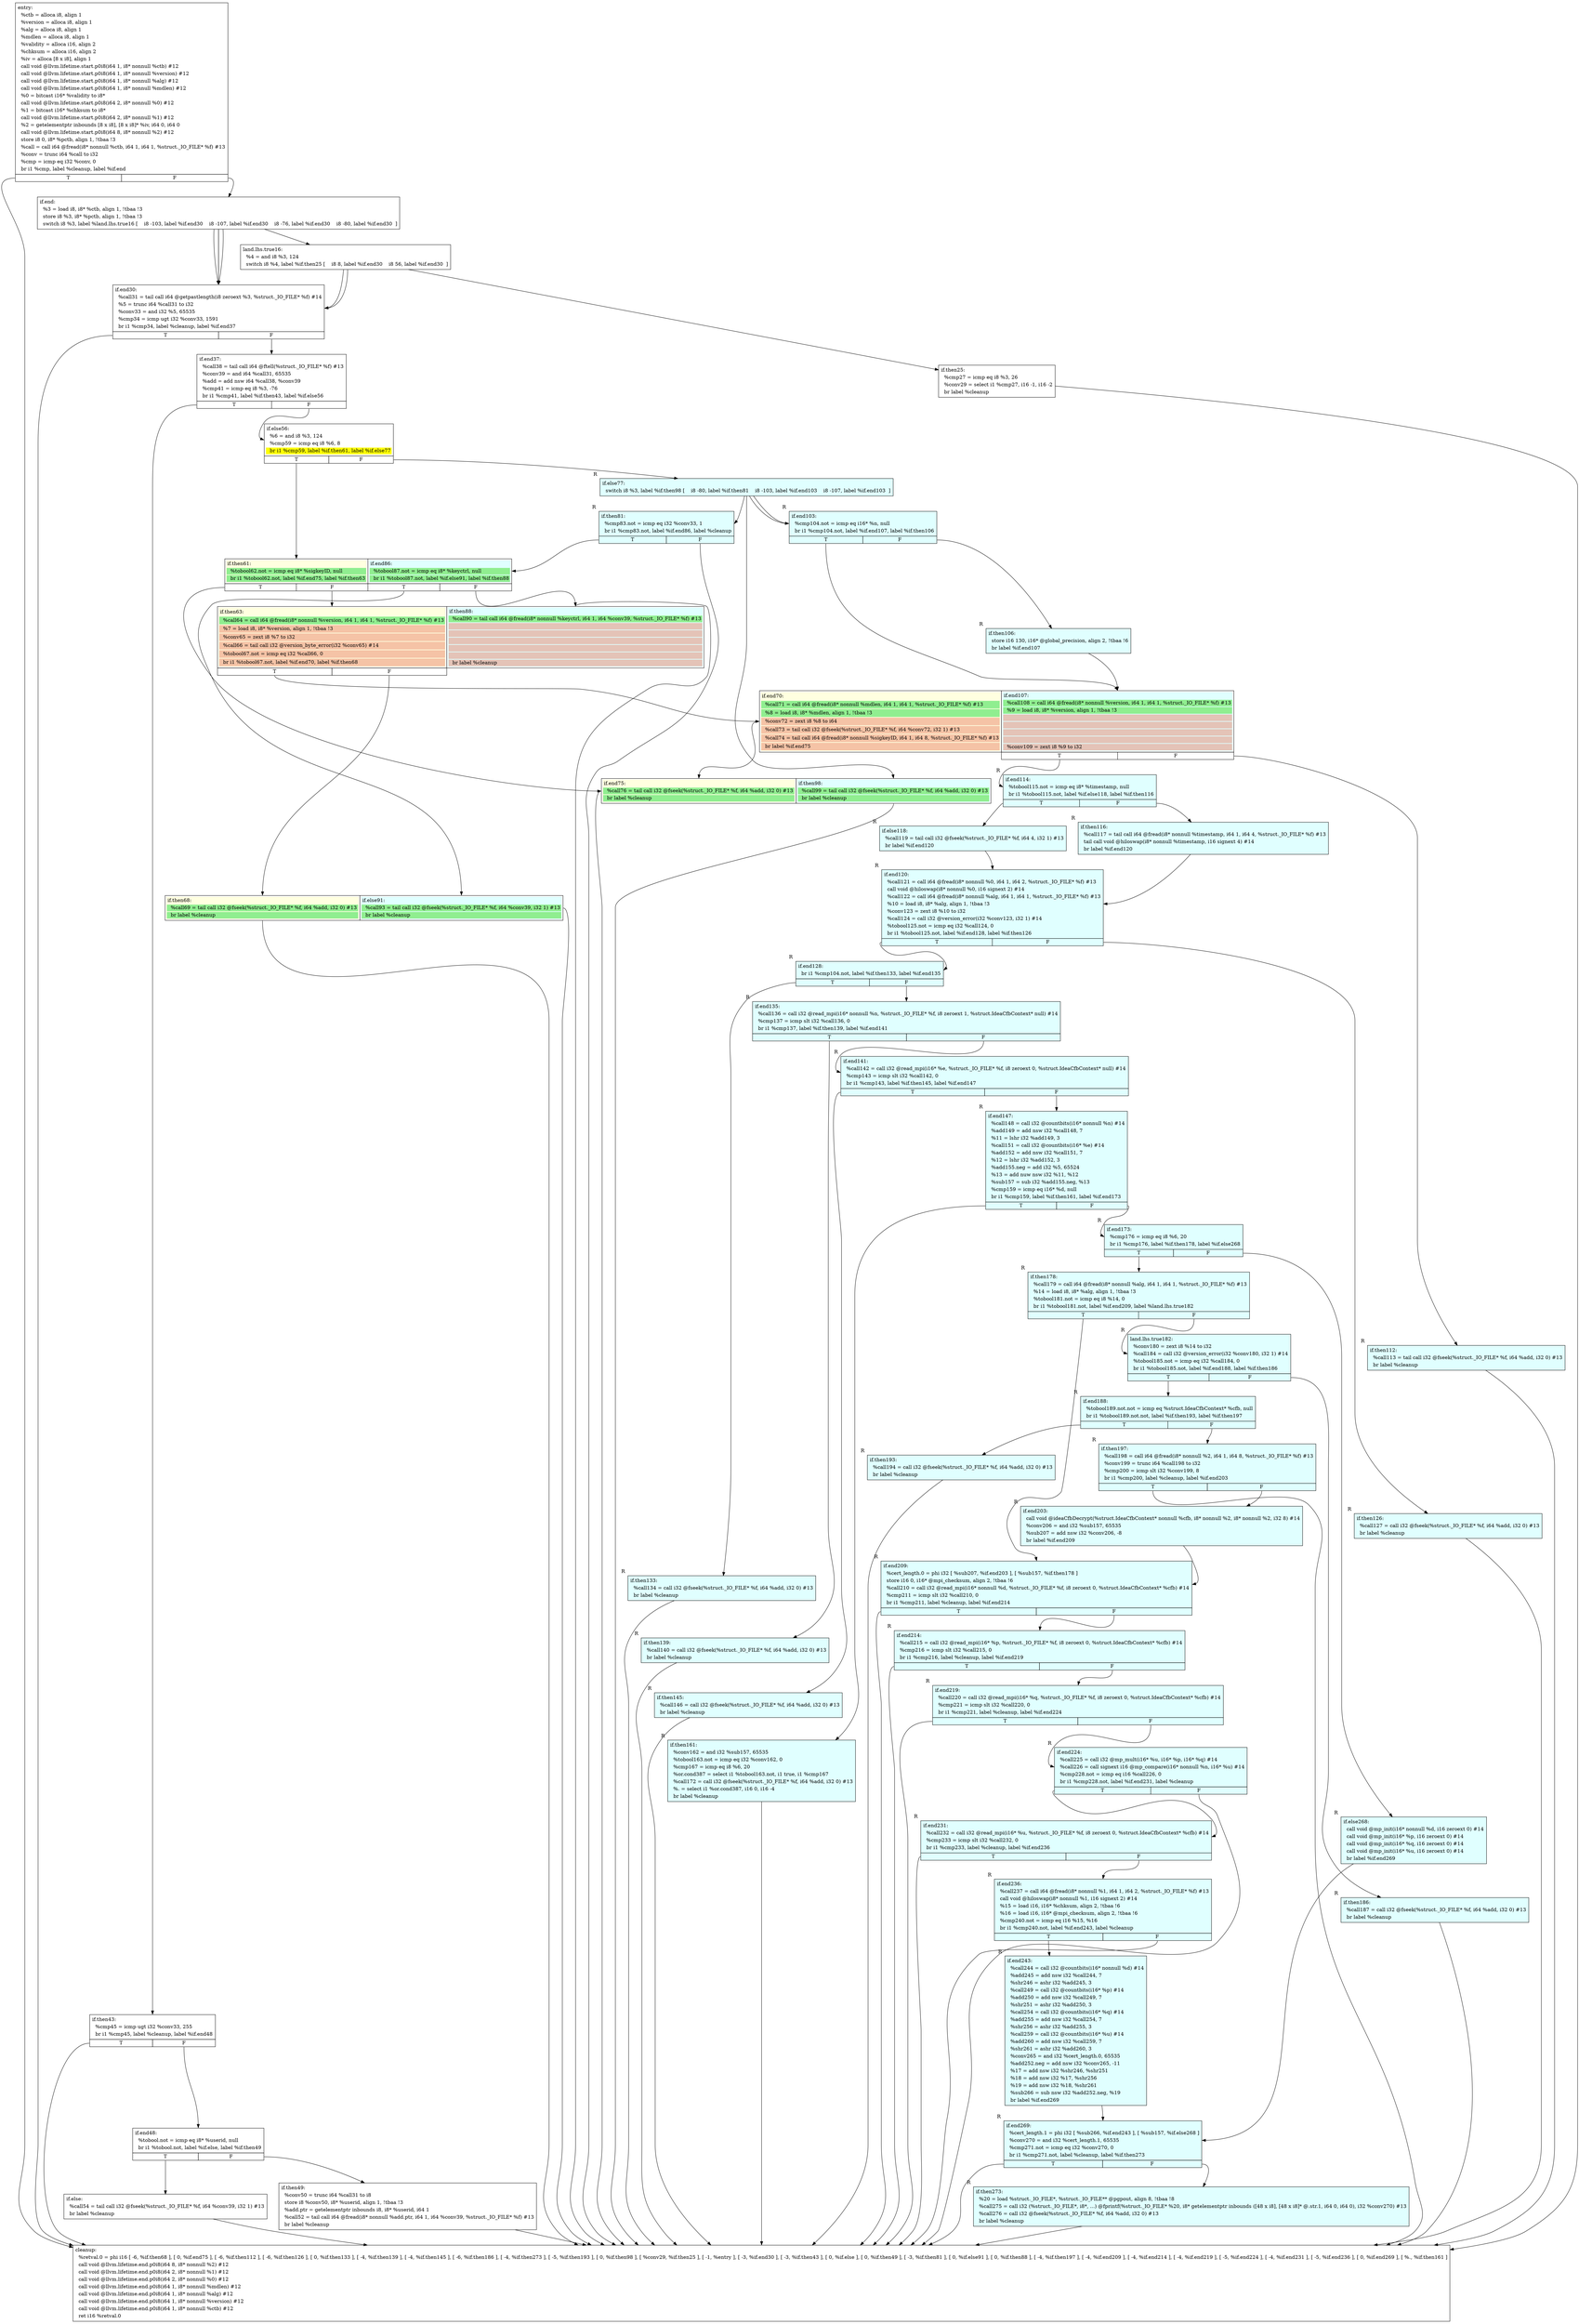 digraph {
m_bb0 [shape = none, label  = <<table border="0" cellspacing="0">
<tr><td port="f1" border="1" colspan="2"><table bgcolor="LightYellow" border="0">
<tr><td align="left">if.end75:</td></tr>
<tr><td bgcolor="lightgreen" align="left">  %call76 = tail call i32 @fseek(%struct._IO_FILE* %f, i64 %add, i32 0) #13</td></tr>
<tr><td bgcolor="lightgreen" align="left">  br label %cleanup</td></tr>
</table>
</td>
<td port="f2" border="1" colspan="2"><table bgcolor="LightCyan" border="0">
<tr><td align="left">if.then98:</td></tr>
<tr><td bgcolor="lightgreen" align="left">  %call99 = tail call i32 @fseek(%struct._IO_FILE* %f, i64 %add, i32 0) #13</td></tr>
<tr><td bgcolor="lightgreen" align="left">  br label %cleanup</td></tr>
</table>
</td></tr>
</table>> ]
m_bb1 [shape = none, label  = <<table border="0" cellspacing="0">
<tr><td port="f1" border="1" colspan="2"><table bgcolor="LightYellow" border="0">
<tr><td align="left">if.then61:</td></tr>
<tr><td bgcolor="lightgreen" align="left">  %tobool62.not = icmp eq i8* %sigkeyID, null</td></tr>
<tr><td bgcolor="lightgreen" align="left">  br i1 %tobool62.not, label %if.end75, label %if.then63</td></tr>
</table>
</td>
<td port="f2" border="1" colspan="2"><table bgcolor="LightCyan" border="0">
<tr><td align="left">if.end86:</td></tr>
<tr><td bgcolor="lightgreen" align="left">  %tobool87.not = icmp eq i8* %keyctrl, null</td></tr>
<tr><td bgcolor="lightgreen" align="left">  br i1 %tobool87.not, label %if.else91, label %if.then88</td></tr>
</table>
</td></tr>
<tr><td border="1" port="f1T">T</td><td border="1" port="f1F">F</td>
<td border="1" port="f2T">T</td><td border="1" port="f2F">F</td>
</tr>
</table>> ]
m_bb2 [shape = none, label  = <<table border="0" cellspacing="0">
<tr><td port="f1" border="1" colspan="2"><table bgcolor="LightYellow" border="0">
<tr><td align="left">if.then68:</td></tr>
<tr><td bgcolor="lightgreen" align="left">  %call69 = tail call i32 @fseek(%struct._IO_FILE* %f, i64 %add, i32 0) #13</td></tr>
<tr><td bgcolor="lightgreen" align="left">  br label %cleanup</td></tr>
</table>
</td>
<td port="f2" border="1" colspan="2"><table bgcolor="LightCyan" border="0">
<tr><td align="left">if.else91:</td></tr>
<tr><td bgcolor="lightgreen" align="left">  %call93 = tail call i32 @fseek(%struct._IO_FILE* %f, i64 %conv39, i32 1) #13</td></tr>
<tr><td bgcolor="lightgreen" align="left">  br label %cleanup</td></tr>
</table>
</td></tr>
</table>> ]
m_bb3 [shape = none, label  = <<table border="0" cellspacing="0">
<tr><td port="f1" border="1" colspan="2"><table bgcolor="LightYellow" border="0">
<tr><td align="left">if.then63:</td></tr>
<tr><td bgcolor="lightgreen" align="left">  %call64 = call i64 @fread(i8* nonnull %version, i64 1, i64 1, %struct._IO_FILE* %f) #13</td></tr>
<tr><td bgcolor="#e8765c70" align="left">  %7 = load i8, i8* %version, align 1, !tbaa !3</td></tr>
<tr><td bgcolor="#e8765c70" align="left">  %conv65 = zext i8 %7 to i32</td></tr>
<tr><td bgcolor="#e8765c70" align="left">  %call66 = tail call i32 @version_byte_error(i32 %conv65) #14</td></tr>
<tr><td bgcolor="#e8765c70" align="left">  %tobool67.not = icmp eq i32 %call66, 0</td></tr>
<tr><td bgcolor="#e8765c70" align="left">  br i1 %tobool67.not, label %if.end70, label %if.then68</td></tr>
</table>
</td>
<td port="f2" border="1" colspan="2"><table bgcolor="LightCyan" border="0">
<tr><td align="left">if.then88:</td></tr>
<tr><td bgcolor="lightgreen" align="left">  %call90 = tail call i64 @fread(i8* nonnull %keyctrl, i64 1, i64 %conv39, %struct._IO_FILE* %f) #13</td></tr>
<tr><td bgcolor="#e8765c70" align="left"> </td></tr>
<tr><td bgcolor="#e8765c70" align="left"> </td></tr>
<tr><td bgcolor="#e8765c70" align="left"> </td></tr>
<tr><td bgcolor="#e8765c70" align="left"> </td></tr>
<tr><td bgcolor="#e8765c70" align="left"> </td></tr>
<tr><td bgcolor="#e8765c70" align="left">  br label %cleanup</td></tr>
</table>
</td></tr>
<tr><td border="1" port="f1T">T</td><td border="1" port="f1F">F</td>
<td border="0" colspan="2"> </td>
</tr>
</table>> ]
m_bb4 [shape = none, label  = <<table border="0" cellspacing="0">
<tr><td port="f1" border="1" colspan="2"><table bgcolor="LightYellow" border="0">
<tr><td align="left">if.end70:</td></tr>
<tr><td bgcolor="lightgreen" align="left">  %call71 = call i64 @fread(i8* nonnull %mdlen, i64 1, i64 1, %struct._IO_FILE* %f) #13</td></tr>
<tr><td bgcolor="lightgreen" align="left">  %8 = load i8, i8* %mdlen, align 1, !tbaa !3</td></tr>
<tr><td bgcolor="#e8765c70" align="left">  %conv72 = zext i8 %8 to i64</td></tr>
<tr><td bgcolor="#e8765c70" align="left">  %call73 = tail call i32 @fseek(%struct._IO_FILE* %f, i64 %conv72, i32 1) #13</td></tr>
<tr><td bgcolor="#e8765c70" align="left">  %call74 = tail call i64 @fread(i8* nonnull %sigkeyID, i64 1, i64 8, %struct._IO_FILE* %f) #13</td></tr>
<tr><td bgcolor="#e8765c70" align="left">  br label %if.end75</td></tr>
</table>
</td>
<td port="f2" border="1" colspan="2"><table bgcolor="LightCyan" border="0">
<tr><td align="left">if.end107:</td></tr>
<tr><td bgcolor="lightgreen" align="left">  %call108 = call i64 @fread(i8* nonnull %version, i64 1, i64 1, %struct._IO_FILE* %f) #13</td></tr>
<tr><td bgcolor="lightgreen" align="left">  %9 = load i8, i8* %version, align 1, !tbaa !3</td></tr>
<tr><td bgcolor="#e8765c70" align="left"> </td></tr>
<tr><td bgcolor="#e8765c70" align="left"> </td></tr>
<tr><td bgcolor="#e8765c70" align="left"> </td></tr>
<tr><td bgcolor="#e8765c70" align="left"> </td></tr>
<tr><td bgcolor="#e8765c70" align="left">  %conv109 = zext i8 %9 to i32</td></tr>
</table>
</td></tr>
<tr><td border="0" colspan="2"> </td>
<td border="1" port="f2T">T</td><td border="1" port="f2F">F</td>
</tr>
</table>> ]
f_bb0 [shape = none, label  = <<table  border="0" cellspacing="0">
<tr><td port="f" border="1" colspan="2"><table border="0">
<tr><td align="left">entry:</td></tr>
<tr><td align="left">  %ctb = alloca i8, align 1</td></tr>
<tr><td align="left">  %version = alloca i8, align 1</td></tr>
<tr><td align="left">  %alg = alloca i8, align 1</td></tr>
<tr><td align="left">  %mdlen = alloca i8, align 1</td></tr>
<tr><td align="left">  %validity = alloca i16, align 2</td></tr>
<tr><td align="left">  %chksum = alloca i16, align 2</td></tr>
<tr><td align="left">  %iv = alloca [8 x i8], align 1</td></tr>
<tr><td align="left">  call void @llvm.lifetime.start.p0i8(i64 1, i8* nonnull %ctb) #12</td></tr>
<tr><td align="left">  call void @llvm.lifetime.start.p0i8(i64 1, i8* nonnull %version) #12</td></tr>
<tr><td align="left">  call void @llvm.lifetime.start.p0i8(i64 1, i8* nonnull %alg) #12</td></tr>
<tr><td align="left">  call void @llvm.lifetime.start.p0i8(i64 1, i8* nonnull %mdlen) #12</td></tr>
<tr><td align="left">  %0 = bitcast i16* %validity to i8*</td></tr>
<tr><td align="left">  call void @llvm.lifetime.start.p0i8(i64 2, i8* nonnull %0) #12</td></tr>
<tr><td align="left">  %1 = bitcast i16* %chksum to i8*</td></tr>
<tr><td align="left">  call void @llvm.lifetime.start.p0i8(i64 2, i8* nonnull %1) #12</td></tr>
<tr><td align="left">  %2 = getelementptr inbounds [8 x i8], [8 x i8]* %iv, i64 0, i64 0</td></tr>
<tr><td align="left">  call void @llvm.lifetime.start.p0i8(i64 8, i8* nonnull %2) #12</td></tr>
<tr><td align="left">  store i8 0, i8* %pctb, align 1, !tbaa !3</td></tr>
<tr><td align="left">  %call = call i64 @fread(i8* nonnull %ctb, i64 1, i64 1, %struct._IO_FILE* %f) #13</td></tr>
<tr><td align="left">  %conv = trunc i64 %call to i32</td></tr>
<tr><td align="left">  %cmp = icmp eq i32 %conv, 0</td></tr>
<tr><td align="left">  br i1 %cmp, label %cleanup, label %if.end</td></tr>
</table>
</td></tr>
<tr><td border="1" port="fT">T</td><td border="1" port="fF">F</td></tr>
</table>> ]
f_bb1 [shape = none, label  = <<table  border="0" cellspacing="0">
<tr><td port="f" border="1"><table border="0">
<tr><td align="left">if.end:</td></tr>
<tr><td align="left">  %3 = load i8, i8* %ctb, align 1, !tbaa !3</td></tr>
<tr><td align="left">  store i8 %3, i8* %pctb, align 1, !tbaa !3</td></tr>
<tr><td align="left">  switch i8 %3, label %land.lhs.true16 [
    i8 -103, label %if.end30
    i8 -107, label %if.end30
    i8 -76, label %if.end30
    i8 -80, label %if.end30
  ]</td></tr>
</table>
</td></tr>
</table>> ]
f_bb2 [shape = none, label  = <<table  border="0" cellspacing="0">
<tr><td port="f" border="1"><table border="0">
<tr><td align="left">land.lhs.true16:</td></tr>
<tr><td align="left">  %4 = and i8 %3, 124</td></tr>
<tr><td align="left">  switch i8 %4, label %if.then25 [
    i8 8, label %if.end30
    i8 56, label %if.end30
  ]</td></tr>
</table>
</td></tr>
</table>> ]
f_bb3 [shape = none, label  = <<table  border="0" cellspacing="0">
<tr><td port="f" border="1"><table border="0">
<tr><td align="left">if.then25:</td></tr>
<tr><td align="left">  %cmp27 = icmp eq i8 %3, 26</td></tr>
<tr><td align="left">  %conv29 = select i1 %cmp27, i16 -1, i16 -2</td></tr>
<tr><td align="left">  br label %cleanup</td></tr>
</table>
</td></tr>
</table>> ]
f_bb4 [shape = none, label  = <<table  border="0" cellspacing="0">
<tr><td port="f" border="1" colspan="2"><table border="0">
<tr><td align="left">if.end30:</td></tr>
<tr><td align="left">  %call31 = tail call i64 @getpastlength(i8 zeroext %3, %struct._IO_FILE* %f) #14</td></tr>
<tr><td align="left">  %5 = trunc i64 %call31 to i32</td></tr>
<tr><td align="left">  %conv33 = and i32 %5, 65535</td></tr>
<tr><td align="left">  %cmp34 = icmp ugt i32 %conv33, 1591</td></tr>
<tr><td align="left">  br i1 %cmp34, label %cleanup, label %if.end37</td></tr>
</table>
</td></tr>
<tr><td border="1" port="fT">T</td><td border="1" port="fF">F</td></tr>
</table>> ]
f_bb5 [shape = none, label  = <<table  border="0" cellspacing="0">
<tr><td port="f" border="1" colspan="2"><table border="0">
<tr><td align="left">if.end37:</td></tr>
<tr><td align="left">  %call38 = tail call i64 @ftell(%struct._IO_FILE* %f) #13</td></tr>
<tr><td align="left">  %conv39 = and i64 %call31, 65535</td></tr>
<tr><td align="left">  %add = add nsw i64 %call38, %conv39</td></tr>
<tr><td align="left">  %cmp41 = icmp eq i8 %3, -76</td></tr>
<tr><td align="left">  br i1 %cmp41, label %if.then43, label %if.else56</td></tr>
</table>
</td></tr>
<tr><td border="1" port="fT">T</td><td border="1" port="fF">F</td></tr>
</table>> ]
f_bb6 [shape = none, label  = <<table  border="0" cellspacing="0">
<tr><td port="f" border="1" colspan="2"><table border="0">
<tr><td align="left">if.then43:</td></tr>
<tr><td align="left">  %cmp45 = icmp ugt i32 %conv33, 255</td></tr>
<tr><td align="left">  br i1 %cmp45, label %cleanup, label %if.end48</td></tr>
</table>
</td></tr>
<tr><td border="1" port="fT">T</td><td border="1" port="fF">F</td></tr>
</table>> ]
f_bb7 [shape = none, label  = <<table  border="0" cellspacing="0">
<tr><td port="f" border="1" colspan="2"><table border="0">
<tr><td align="left">if.end48:</td></tr>
<tr><td align="left">  %tobool.not = icmp eq i8* %userid, null</td></tr>
<tr><td align="left">  br i1 %tobool.not, label %if.else, label %if.then49</td></tr>
</table>
</td></tr>
<tr><td border="1" port="fT">T</td><td border="1" port="fF">F</td></tr>
</table>> ]
f_bb8 [shape = none, label  = <<table  border="0" cellspacing="0">
<tr><td port="f" border="1"><table border="0">
<tr><td align="left">if.then49:</td></tr>
<tr><td align="left">  %conv50 = trunc i64 %call31 to i8</td></tr>
<tr><td align="left">  store i8 %conv50, i8* %userid, align 1, !tbaa !3</td></tr>
<tr><td align="left">  %add.ptr = getelementptr inbounds i8, i8* %userid, i64 1</td></tr>
<tr><td align="left">  %call52 = tail call i64 @fread(i8* nonnull %add.ptr, i64 1, i64 %conv39, %struct._IO_FILE* %f) #13</td></tr>
<tr><td align="left">  br label %cleanup</td></tr>
</table>
</td></tr>
</table>> ]
f_bb9 [shape = none, label  = <<table  border="0" cellspacing="0">
<tr><td port="f" border="1"><table border="0">
<tr><td align="left">if.else:</td></tr>
<tr><td align="left">  %call54 = tail call i32 @fseek(%struct._IO_FILE* %f, i64 %conv39, i32 1) #13</td></tr>
<tr><td align="left">  br label %cleanup</td></tr>
</table>
</td></tr>
</table>> ]
f_bb10 [shape = none, label  = <<table  border="0" cellspacing="0">
<tr><td port="f" border="1" colspan="2"><table border="0">
<tr><td align="left">if.else56:</td></tr>
<tr><td align="left">  %6 = and i8 %3, 124</td></tr>
<tr><td align="left">  %cmp59 = icmp eq i8 %6, 8</td></tr>
<tr><td bgcolor="yellow" align="left">  br i1 %cmp59, label %if.then61, label %if.else77</td></tr>
</table>
</td></tr>
<tr><td border="1" port="fT">T</td><td border="1" port="fF">F</td></tr>
</table>> ]
f_bb11 [shape = none,  xlabel="R", label  = <<table  bgcolor="LightCyan"  border="0" cellspacing="0">
<tr><td port="f" border="1"><table border="0">
<tr><td align="left">if.else77:</td></tr>
<tr><td align="left">  switch i8 %3, label %if.then98 [
    i8 -80, label %if.then81
    i8 -103, label %if.end103
    i8 -107, label %if.end103
  ]</td></tr>
</table>
</td></tr>
</table>> ]
f_bb12 [shape = none,  xlabel="R", label  = <<table  bgcolor="LightCyan"  border="0" cellspacing="0">
<tr><td port="f" border="1" colspan="2"><table border="0">
<tr><td align="left">if.then81:</td></tr>
<tr><td align="left">  %cmp83.not = icmp eq i32 %conv33, 1</td></tr>
<tr><td align="left">  br i1 %cmp83.not, label %if.end86, label %cleanup</td></tr>
</table>
</td></tr>
<tr><td border="1" port="fT">T</td><td border="1" port="fF">F</td></tr>
</table>> ]
f_bb13 [shape = none,  xlabel="R", label  = <<table  bgcolor="LightCyan"  border="0" cellspacing="0">
<tr><td port="f" border="1" colspan="2"><table border="0">
<tr><td align="left">if.end103:</td></tr>
<tr><td align="left">  %cmp104.not = icmp eq i16* %n, null</td></tr>
<tr><td align="left">  br i1 %cmp104.not, label %if.end107, label %if.then106</td></tr>
</table>
</td></tr>
<tr><td border="1" port="fT">T</td><td border="1" port="fF">F</td></tr>
</table>> ]
f_bb14 [shape = none,  xlabel="R", label  = <<table  bgcolor="LightCyan"  border="0" cellspacing="0">
<tr><td port="f" border="1"><table border="0">
<tr><td align="left">if.then106:</td></tr>
<tr><td align="left">  store i16 130, i16* @global_precision, align 2, !tbaa !6</td></tr>
<tr><td align="left">  br label %if.end107</td></tr>
</table>
</td></tr>
</table>> ]
f_bb15 [shape = none,  xlabel="R", label  = <<table  bgcolor="LightCyan"  border="0" cellspacing="0">
<tr><td port="f" border="1"><table border="0">
<tr><td align="left">if.then112:</td></tr>
<tr><td align="left">  %call113 = tail call i32 @fseek(%struct._IO_FILE* %f, i64 %add, i32 0) #13</td></tr>
<tr><td align="left">  br label %cleanup</td></tr>
</table>
</td></tr>
</table>> ]
f_bb16 [shape = none,  xlabel="R", label  = <<table  bgcolor="LightCyan"  border="0" cellspacing="0">
<tr><td port="f" border="1" colspan="2"><table border="0">
<tr><td align="left">if.end114:</td></tr>
<tr><td align="left">  %tobool115.not = icmp eq i8* %timestamp, null</td></tr>
<tr><td align="left">  br i1 %tobool115.not, label %if.else118, label %if.then116</td></tr>
</table>
</td></tr>
<tr><td border="1" port="fT">T</td><td border="1" port="fF">F</td></tr>
</table>> ]
f_bb17 [shape = none,  xlabel="R", label  = <<table  bgcolor="LightCyan"  border="0" cellspacing="0">
<tr><td port="f" border="1"><table border="0">
<tr><td align="left">if.then116:</td></tr>
<tr><td align="left">  %call117 = tail call i64 @fread(i8* nonnull %timestamp, i64 1, i64 4, %struct._IO_FILE* %f) #13</td></tr>
<tr><td align="left">  tail call void @hiloswap(i8* nonnull %timestamp, i16 signext 4) #14</td></tr>
<tr><td align="left">  br label %if.end120</td></tr>
</table>
</td></tr>
</table>> ]
f_bb18 [shape = none,  xlabel="R", label  = <<table  bgcolor="LightCyan"  border="0" cellspacing="0">
<tr><td port="f" border="1"><table border="0">
<tr><td align="left">if.else118:</td></tr>
<tr><td align="left">  %call119 = tail call i32 @fseek(%struct._IO_FILE* %f, i64 4, i32 1) #13</td></tr>
<tr><td align="left">  br label %if.end120</td></tr>
</table>
</td></tr>
</table>> ]
f_bb19 [shape = none,  xlabel="R", label  = <<table  bgcolor="LightCyan"  border="0" cellspacing="0">
<tr><td port="f" border="1" colspan="2"><table border="0">
<tr><td align="left">if.end120:</td></tr>
<tr><td align="left">  %call121 = call i64 @fread(i8* nonnull %0, i64 1, i64 2, %struct._IO_FILE* %f) #13</td></tr>
<tr><td align="left">  call void @hiloswap(i8* nonnull %0, i16 signext 2) #14</td></tr>
<tr><td align="left">  %call122 = call i64 @fread(i8* nonnull %alg, i64 1, i64 1, %struct._IO_FILE* %f) #13</td></tr>
<tr><td align="left">  %10 = load i8, i8* %alg, align 1, !tbaa !3</td></tr>
<tr><td align="left">  %conv123 = zext i8 %10 to i32</td></tr>
<tr><td align="left">  %call124 = call i32 @version_error(i32 %conv123, i32 1) #14</td></tr>
<tr><td align="left">  %tobool125.not = icmp eq i32 %call124, 0</td></tr>
<tr><td align="left">  br i1 %tobool125.not, label %if.end128, label %if.then126</td></tr>
</table>
</td></tr>
<tr><td border="1" port="fT">T</td><td border="1" port="fF">F</td></tr>
</table>> ]
f_bb20 [shape = none,  xlabel="R", label  = <<table  bgcolor="LightCyan"  border="0" cellspacing="0">
<tr><td port="f" border="1"><table border="0">
<tr><td align="left">if.then126:</td></tr>
<tr><td align="left">  %call127 = call i32 @fseek(%struct._IO_FILE* %f, i64 %add, i32 0) #13</td></tr>
<tr><td align="left">  br label %cleanup</td></tr>
</table>
</td></tr>
</table>> ]
f_bb21 [shape = none,  xlabel="R", label  = <<table  bgcolor="LightCyan"  border="0" cellspacing="0">
<tr><td port="f" border="1" colspan="2"><table border="0">
<tr><td align="left">if.end128:</td></tr>
<tr><td align="left">  br i1 %cmp104.not, label %if.then133, label %if.end135</td></tr>
</table>
</td></tr>
<tr><td border="1" port="fT">T</td><td border="1" port="fF">F</td></tr>
</table>> ]
f_bb22 [shape = none,  xlabel="R", label  = <<table  bgcolor="LightCyan"  border="0" cellspacing="0">
<tr><td port="f" border="1"><table border="0">
<tr><td align="left">if.then133:</td></tr>
<tr><td align="left">  %call134 = call i32 @fseek(%struct._IO_FILE* %f, i64 %add, i32 0) #13</td></tr>
<tr><td align="left">  br label %cleanup</td></tr>
</table>
</td></tr>
</table>> ]
f_bb23 [shape = none,  xlabel="R", label  = <<table  bgcolor="LightCyan"  border="0" cellspacing="0">
<tr><td port="f" border="1" colspan="2"><table border="0">
<tr><td align="left">if.end135:</td></tr>
<tr><td align="left">  %call136 = call i32 @read_mpi(i16* nonnull %n, %struct._IO_FILE* %f, i8 zeroext 1, %struct.IdeaCfbContext* null) #14</td></tr>
<tr><td align="left">  %cmp137 = icmp slt i32 %call136, 0</td></tr>
<tr><td align="left">  br i1 %cmp137, label %if.then139, label %if.end141</td></tr>
</table>
</td></tr>
<tr><td border="1" port="fT">T</td><td border="1" port="fF">F</td></tr>
</table>> ]
f_bb24 [shape = none,  xlabel="R", label  = <<table  bgcolor="LightCyan"  border="0" cellspacing="0">
<tr><td port="f" border="1"><table border="0">
<tr><td align="left">if.then139:</td></tr>
<tr><td align="left">  %call140 = call i32 @fseek(%struct._IO_FILE* %f, i64 %add, i32 0) #13</td></tr>
<tr><td align="left">  br label %cleanup</td></tr>
</table>
</td></tr>
</table>> ]
f_bb25 [shape = none,  xlabel="R", label  = <<table  bgcolor="LightCyan"  border="0" cellspacing="0">
<tr><td port="f" border="1" colspan="2"><table border="0">
<tr><td align="left">if.end141:</td></tr>
<tr><td align="left">  %call142 = call i32 @read_mpi(i16* %e, %struct._IO_FILE* %f, i8 zeroext 0, %struct.IdeaCfbContext* null) #14</td></tr>
<tr><td align="left">  %cmp143 = icmp slt i32 %call142, 0</td></tr>
<tr><td align="left">  br i1 %cmp143, label %if.then145, label %if.end147</td></tr>
</table>
</td></tr>
<tr><td border="1" port="fT">T</td><td border="1" port="fF">F</td></tr>
</table>> ]
f_bb26 [shape = none,  xlabel="R", label  = <<table  bgcolor="LightCyan"  border="0" cellspacing="0">
<tr><td port="f" border="1"><table border="0">
<tr><td align="left">if.then145:</td></tr>
<tr><td align="left">  %call146 = call i32 @fseek(%struct._IO_FILE* %f, i64 %add, i32 0) #13</td></tr>
<tr><td align="left">  br label %cleanup</td></tr>
</table>
</td></tr>
</table>> ]
f_bb27 [shape = none,  xlabel="R", label  = <<table  bgcolor="LightCyan"  border="0" cellspacing="0">
<tr><td port="f" border="1" colspan="2"><table border="0">
<tr><td align="left">if.end147:</td></tr>
<tr><td align="left">  %call148 = call i32 @countbits(i16* nonnull %n) #14</td></tr>
<tr><td align="left">  %add149 = add nsw i32 %call148, 7</td></tr>
<tr><td align="left">  %11 = lshr i32 %add149, 3</td></tr>
<tr><td align="left">  %call151 = call i32 @countbits(i16* %e) #14</td></tr>
<tr><td align="left">  %add152 = add nsw i32 %call151, 7</td></tr>
<tr><td align="left">  %12 = lshr i32 %add152, 3</td></tr>
<tr><td align="left">  %add155.neg = add i32 %5, 65524</td></tr>
<tr><td align="left">  %13 = add nuw nsw i32 %11, %12</td></tr>
<tr><td align="left">  %sub157 = sub i32 %add155.neg, %13</td></tr>
<tr><td align="left">  %cmp159 = icmp eq i16* %d, null</td></tr>
<tr><td align="left">  br i1 %cmp159, label %if.then161, label %if.end173</td></tr>
</table>
</td></tr>
<tr><td border="1" port="fT">T</td><td border="1" port="fF">F</td></tr>
</table>> ]
f_bb28 [shape = none,  xlabel="R", label  = <<table  bgcolor="LightCyan"  border="0" cellspacing="0">
<tr><td port="f" border="1"><table border="0">
<tr><td align="left">if.then161:</td></tr>
<tr><td align="left">  %conv162 = and i32 %sub157, 65535</td></tr>
<tr><td align="left">  %tobool163.not = icmp eq i32 %conv162, 0</td></tr>
<tr><td align="left">  %cmp167 = icmp eq i8 %6, 20</td></tr>
<tr><td align="left">  %or.cond387 = select i1 %tobool163.not, i1 true, i1 %cmp167</td></tr>
<tr><td align="left">  %call172 = call i32 @fseek(%struct._IO_FILE* %f, i64 %add, i32 0) #13</td></tr>
<tr><td align="left">  %. = select i1 %or.cond387, i16 0, i16 -4</td></tr>
<tr><td align="left">  br label %cleanup</td></tr>
</table>
</td></tr>
</table>> ]
f_bb29 [shape = none,  xlabel="R", label  = <<table  bgcolor="LightCyan"  border="0" cellspacing="0">
<tr><td port="f" border="1" colspan="2"><table border="0">
<tr><td align="left">if.end173:</td></tr>
<tr><td align="left">  %cmp176 = icmp eq i8 %6, 20</td></tr>
<tr><td align="left">  br i1 %cmp176, label %if.then178, label %if.else268</td></tr>
</table>
</td></tr>
<tr><td border="1" port="fT">T</td><td border="1" port="fF">F</td></tr>
</table>> ]
f_bb30 [shape = none,  xlabel="R", label  = <<table  bgcolor="LightCyan"  border="0" cellspacing="0">
<tr><td port="f" border="1" colspan="2"><table border="0">
<tr><td align="left">if.then178:</td></tr>
<tr><td align="left">  %call179 = call i64 @fread(i8* nonnull %alg, i64 1, i64 1, %struct._IO_FILE* %f) #13</td></tr>
<tr><td align="left">  %14 = load i8, i8* %alg, align 1, !tbaa !3</td></tr>
<tr><td align="left">  %tobool181.not = icmp eq i8 %14, 0</td></tr>
<tr><td align="left">  br i1 %tobool181.not, label %if.end209, label %land.lhs.true182</td></tr>
</table>
</td></tr>
<tr><td border="1" port="fT">T</td><td border="1" port="fF">F</td></tr>
</table>> ]
f_bb31 [shape = none,  xlabel="R", label  = <<table  bgcolor="LightCyan"  border="0" cellspacing="0">
<tr><td port="f" border="1" colspan="2"><table border="0">
<tr><td align="left">land.lhs.true182:</td></tr>
<tr><td align="left">  %conv180 = zext i8 %14 to i32</td></tr>
<tr><td align="left">  %call184 = call i32 @version_error(i32 %conv180, i32 1) #14</td></tr>
<tr><td align="left">  %tobool185.not = icmp eq i32 %call184, 0</td></tr>
<tr><td align="left">  br i1 %tobool185.not, label %if.end188, label %if.then186</td></tr>
</table>
</td></tr>
<tr><td border="1" port="fT">T</td><td border="1" port="fF">F</td></tr>
</table>> ]
f_bb32 [shape = none,  xlabel="R", label  = <<table  bgcolor="LightCyan"  border="0" cellspacing="0">
<tr><td port="f" border="1"><table border="0">
<tr><td align="left">if.then186:</td></tr>
<tr><td align="left">  %call187 = call i32 @fseek(%struct._IO_FILE* %f, i64 %add, i32 0) #13</td></tr>
<tr><td align="left">  br label %cleanup</td></tr>
</table>
</td></tr>
</table>> ]
f_bb33 [shape = none,  xlabel="R", label  = <<table  bgcolor="LightCyan"  border="0" cellspacing="0">
<tr><td port="f" border="1" colspan="2"><table border="0">
<tr><td align="left">if.end188:</td></tr>
<tr><td align="left">  %tobool189.not.not = icmp eq %struct.IdeaCfbContext* %cfb, null</td></tr>
<tr><td align="left">  br i1 %tobool189.not.not, label %if.then193, label %if.then197</td></tr>
</table>
</td></tr>
<tr><td border="1" port="fT">T</td><td border="1" port="fF">F</td></tr>
</table>> ]
f_bb34 [shape = none,  xlabel="R", label  = <<table  bgcolor="LightCyan"  border="0" cellspacing="0">
<tr><td port="f" border="1"><table border="0">
<tr><td align="left">if.then193:</td></tr>
<tr><td align="left">  %call194 = call i32 @fseek(%struct._IO_FILE* %f, i64 %add, i32 0) #13</td></tr>
<tr><td align="left">  br label %cleanup</td></tr>
</table>
</td></tr>
</table>> ]
f_bb35 [shape = none,  xlabel="R", label  = <<table  bgcolor="LightCyan"  border="0" cellspacing="0">
<tr><td port="f" border="1" colspan="2"><table border="0">
<tr><td align="left">if.then197:</td></tr>
<tr><td align="left">  %call198 = call i64 @fread(i8* nonnull %2, i64 1, i64 8, %struct._IO_FILE* %f) #13</td></tr>
<tr><td align="left">  %conv199 = trunc i64 %call198 to i32</td></tr>
<tr><td align="left">  %cmp200 = icmp slt i32 %conv199, 8</td></tr>
<tr><td align="left">  br i1 %cmp200, label %cleanup, label %if.end203</td></tr>
</table>
</td></tr>
<tr><td border="1" port="fT">T</td><td border="1" port="fF">F</td></tr>
</table>> ]
f_bb36 [shape = none,  xlabel="R", label  = <<table  bgcolor="LightCyan"  border="0" cellspacing="0">
<tr><td port="f" border="1"><table border="0">
<tr><td align="left">if.end203:</td></tr>
<tr><td align="left">  call void @ideaCfbDecrypt(%struct.IdeaCfbContext* nonnull %cfb, i8* nonnull %2, i8* nonnull %2, i32 8) #14</td></tr>
<tr><td align="left">  %conv206 = and i32 %sub157, 65535</td></tr>
<tr><td align="left">  %sub207 = add nsw i32 %conv206, -8</td></tr>
<tr><td align="left">  br label %if.end209</td></tr>
</table>
</td></tr>
</table>> ]
f_bb37 [shape = none,  xlabel="R", label  = <<table  bgcolor="LightCyan"  border="0" cellspacing="0">
<tr><td port="f" border="1" colspan="2"><table border="0">
<tr><td align="left">if.end209:</td></tr>
<tr><td align="left">  %cert_length.0 = phi i32 [ %sub207, %if.end203 ], [ %sub157, %if.then178 ]</td></tr>
<tr><td align="left">  store i16 0, i16* @mpi_checksum, align 2, !tbaa !6</td></tr>
<tr><td align="left">  %call210 = call i32 @read_mpi(i16* nonnull %d, %struct._IO_FILE* %f, i8 zeroext 0, %struct.IdeaCfbContext* %cfb) #14</td></tr>
<tr><td align="left">  %cmp211 = icmp slt i32 %call210, 0</td></tr>
<tr><td align="left">  br i1 %cmp211, label %cleanup, label %if.end214</td></tr>
</table>
</td></tr>
<tr><td border="1" port="fT">T</td><td border="1" port="fF">F</td></tr>
</table>> ]
f_bb38 [shape = none,  xlabel="R", label  = <<table  bgcolor="LightCyan"  border="0" cellspacing="0">
<tr><td port="f" border="1" colspan="2"><table border="0">
<tr><td align="left">if.end214:</td></tr>
<tr><td align="left">  %call215 = call i32 @read_mpi(i16* %p, %struct._IO_FILE* %f, i8 zeroext 0, %struct.IdeaCfbContext* %cfb) #14</td></tr>
<tr><td align="left">  %cmp216 = icmp slt i32 %call215, 0</td></tr>
<tr><td align="left">  br i1 %cmp216, label %cleanup, label %if.end219</td></tr>
</table>
</td></tr>
<tr><td border="1" port="fT">T</td><td border="1" port="fF">F</td></tr>
</table>> ]
f_bb39 [shape = none,  xlabel="R", label  = <<table  bgcolor="LightCyan"  border="0" cellspacing="0">
<tr><td port="f" border="1" colspan="2"><table border="0">
<tr><td align="left">if.end219:</td></tr>
<tr><td align="left">  %call220 = call i32 @read_mpi(i16* %q, %struct._IO_FILE* %f, i8 zeroext 0, %struct.IdeaCfbContext* %cfb) #14</td></tr>
<tr><td align="left">  %cmp221 = icmp slt i32 %call220, 0</td></tr>
<tr><td align="left">  br i1 %cmp221, label %cleanup, label %if.end224</td></tr>
</table>
</td></tr>
<tr><td border="1" port="fT">T</td><td border="1" port="fF">F</td></tr>
</table>> ]
f_bb40 [shape = none,  xlabel="R", label  = <<table  bgcolor="LightCyan"  border="0" cellspacing="0">
<tr><td port="f" border="1" colspan="2"><table border="0">
<tr><td align="left">if.end224:</td></tr>
<tr><td align="left">  %call225 = call i32 @mp_mult(i16* %u, i16* %p, i16* %q) #14</td></tr>
<tr><td align="left">  %call226 = call signext i16 @mp_compare(i16* nonnull %n, i16* %u) #14</td></tr>
<tr><td align="left">  %cmp228.not = icmp eq i16 %call226, 0</td></tr>
<tr><td align="left">  br i1 %cmp228.not, label %if.end231, label %cleanup</td></tr>
</table>
</td></tr>
<tr><td border="1" port="fT">T</td><td border="1" port="fF">F</td></tr>
</table>> ]
f_bb41 [shape = none,  xlabel="R", label  = <<table  bgcolor="LightCyan"  border="0" cellspacing="0">
<tr><td port="f" border="1" colspan="2"><table border="0">
<tr><td align="left">if.end231:</td></tr>
<tr><td align="left">  %call232 = call i32 @read_mpi(i16* %u, %struct._IO_FILE* %f, i8 zeroext 0, %struct.IdeaCfbContext* %cfb) #14</td></tr>
<tr><td align="left">  %cmp233 = icmp slt i32 %call232, 0</td></tr>
<tr><td align="left">  br i1 %cmp233, label %cleanup, label %if.end236</td></tr>
</table>
</td></tr>
<tr><td border="1" port="fT">T</td><td border="1" port="fF">F</td></tr>
</table>> ]
f_bb42 [shape = none,  xlabel="R", label  = <<table  bgcolor="LightCyan"  border="0" cellspacing="0">
<tr><td port="f" border="1" colspan="2"><table border="0">
<tr><td align="left">if.end236:</td></tr>
<tr><td align="left">  %call237 = call i64 @fread(i8* nonnull %1, i64 1, i64 2, %struct._IO_FILE* %f) #13</td></tr>
<tr><td align="left">  call void @hiloswap(i8* nonnull %1, i16 signext 2) #14</td></tr>
<tr><td align="left">  %15 = load i16, i16* %chksum, align 2, !tbaa !6</td></tr>
<tr><td align="left">  %16 = load i16, i16* @mpi_checksum, align 2, !tbaa !6</td></tr>
<tr><td align="left">  %cmp240.not = icmp eq i16 %15, %16</td></tr>
<tr><td align="left">  br i1 %cmp240.not, label %if.end243, label %cleanup</td></tr>
</table>
</td></tr>
<tr><td border="1" port="fT">T</td><td border="1" port="fF">F</td></tr>
</table>> ]
f_bb43 [shape = none,  xlabel="R", label  = <<table  bgcolor="LightCyan"  border="0" cellspacing="0">
<tr><td port="f" border="1"><table border="0">
<tr><td align="left">if.end243:</td></tr>
<tr><td align="left">  %call244 = call i32 @countbits(i16* nonnull %d) #14</td></tr>
<tr><td align="left">  %add245 = add nsw i32 %call244, 7</td></tr>
<tr><td align="left">  %shr246 = ashr i32 %add245, 3</td></tr>
<tr><td align="left">  %call249 = call i32 @countbits(i16* %p) #14</td></tr>
<tr><td align="left">  %add250 = add nsw i32 %call249, 7</td></tr>
<tr><td align="left">  %shr251 = ashr i32 %add250, 3</td></tr>
<tr><td align="left">  %call254 = call i32 @countbits(i16* %q) #14</td></tr>
<tr><td align="left">  %add255 = add nsw i32 %call254, 7</td></tr>
<tr><td align="left">  %shr256 = ashr i32 %add255, 3</td></tr>
<tr><td align="left">  %call259 = call i32 @countbits(i16* %u) #14</td></tr>
<tr><td align="left">  %add260 = add nsw i32 %call259, 7</td></tr>
<tr><td align="left">  %shr261 = ashr i32 %add260, 3</td></tr>
<tr><td align="left">  %conv265 = and i32 %cert_length.0, 65535</td></tr>
<tr><td align="left">  %add252.neg = add nsw i32 %conv265, -11</td></tr>
<tr><td align="left">  %17 = add nsw i32 %shr246, %shr251</td></tr>
<tr><td align="left">  %18 = add nsw i32 %17, %shr256</td></tr>
<tr><td align="left">  %19 = add nsw i32 %18, %shr261</td></tr>
<tr><td align="left">  %sub266 = sub nsw i32 %add252.neg, %19</td></tr>
<tr><td align="left">  br label %if.end269</td></tr>
</table>
</td></tr>
</table>> ]
f_bb44 [shape = none,  xlabel="R", label  = <<table  bgcolor="LightCyan"  border="0" cellspacing="0">
<tr><td port="f" border="1"><table border="0">
<tr><td align="left">if.else268:</td></tr>
<tr><td align="left">  call void @mp_init(i16* nonnull %d, i16 zeroext 0) #14</td></tr>
<tr><td align="left">  call void @mp_init(i16* %p, i16 zeroext 0) #14</td></tr>
<tr><td align="left">  call void @mp_init(i16* %q, i16 zeroext 0) #14</td></tr>
<tr><td align="left">  call void @mp_init(i16* %u, i16 zeroext 0) #14</td></tr>
<tr><td align="left">  br label %if.end269</td></tr>
</table>
</td></tr>
</table>> ]
f_bb45 [shape = none,  xlabel="R", label  = <<table  bgcolor="LightCyan"  border="0" cellspacing="0">
<tr><td port="f" border="1" colspan="2"><table border="0">
<tr><td align="left">if.end269:</td></tr>
<tr><td align="left">  %cert_length.1 = phi i32 [ %sub266, %if.end243 ], [ %sub157, %if.else268 ]</td></tr>
<tr><td align="left">  %conv270 = and i32 %cert_length.1, 65535</td></tr>
<tr><td align="left">  %cmp271.not = icmp eq i32 %conv270, 0</td></tr>
<tr><td align="left">  br i1 %cmp271.not, label %cleanup, label %if.then273</td></tr>
</table>
</td></tr>
<tr><td border="1" port="fT">T</td><td border="1" port="fF">F</td></tr>
</table>> ]
f_bb46 [shape = none,  xlabel="R", label  = <<table  bgcolor="LightCyan"  border="0" cellspacing="0">
<tr><td port="f" border="1"><table border="0">
<tr><td align="left">if.then273:</td></tr>
<tr><td align="left">  %20 = load %struct._IO_FILE*, %struct._IO_FILE** @pgpout, align 8, !tbaa !8</td></tr>
<tr><td align="left">  %call275 = call i32 (%struct._IO_FILE*, i8*, ...) @fprintf(%struct._IO_FILE* %20, i8* getelementptr inbounds ([48 x i8], [48 x i8]* @.str.1, i64 0, i64 0), i32 %conv270) #13</td></tr>
<tr><td align="left">  %call276 = call i32 @fseek(%struct._IO_FILE* %f, i64 %add, i32 0) #13</td></tr>
<tr><td align="left">  br label %cleanup</td></tr>
</table>
</td></tr>
</table>> ]
f_bb47 [shape = none, label  = <<table  border="0" cellspacing="0">
<tr><td port="f" border="1"><table border="0">
<tr><td align="left">cleanup:</td></tr>
<tr><td align="left">  %retval.0 = phi i16 [ -6, %if.then68 ], [ 0, %if.end75 ], [ -6, %if.then112 ], [ -6, %if.then126 ], [ 0, %if.then133 ], [ -4, %if.then139 ], [ -4, %if.then145 ], [ -6, %if.then186 ], [ -4, %if.then273 ], [ -5, %if.then193 ], [ 0, %if.then98 ], [ %conv29, %if.then25 ], [ -1, %entry ], [ -3, %if.end30 ], [ -3, %if.then43 ], [ 0, %if.else ], [ 0, %if.then49 ], [ -3, %if.then81 ], [ 0, %if.else91 ], [ 0, %if.then88 ], [ -4, %if.then197 ], [ -4, %if.end209 ], [ -4, %if.end214 ], [ -4, %if.end219 ], [ -5, %if.end224 ], [ -4, %if.end231 ], [ -5, %if.end236 ], [ 0, %if.end269 ], [ %., %if.then161 ]</td></tr>
<tr><td align="left">  call void @llvm.lifetime.end.p0i8(i64 8, i8* nonnull %2) #12</td></tr>
<tr><td align="left">  call void @llvm.lifetime.end.p0i8(i64 2, i8* nonnull %1) #12</td></tr>
<tr><td align="left">  call void @llvm.lifetime.end.p0i8(i64 2, i8* nonnull %0) #12</td></tr>
<tr><td align="left">  call void @llvm.lifetime.end.p0i8(i64 1, i8* nonnull %mdlen) #12</td></tr>
<tr><td align="left">  call void @llvm.lifetime.end.p0i8(i64 1, i8* nonnull %alg) #12</td></tr>
<tr><td align="left">  call void @llvm.lifetime.end.p0i8(i64 1, i8* nonnull %version) #12</td></tr>
<tr><td align="left">  call void @llvm.lifetime.end.p0i8(i64 1, i8* nonnull %ctb) #12</td></tr>
<tr><td align="left">  ret i16 %retval.0</td></tr>
</table>
</td></tr>
</table>> ]
f_bb0:fT -> f_bb47:f
f_bb0:fF -> f_bb1:f
f_bb1:f -> f_bb2:f
f_bb1:f -> f_bb4:f
f_bb1:f -> f_bb4:f
f_bb1:f -> f_bb4:f
f_bb1:f -> f_bb4:f
f_bb2:f -> f_bb3:f
f_bb2:f -> f_bb4:f
f_bb2:f -> f_bb4:f
f_bb3:f -> f_bb47:f
f_bb4:fT -> f_bb47:f
f_bb4:fF -> f_bb5:f
f_bb5:fT -> f_bb6:f
f_bb5:fF -> f_bb10:f
f_bb6:fT -> f_bb47:f
f_bb6:fF -> f_bb7:f
f_bb7:fT -> f_bb9:f
f_bb7:fF -> f_bb8:f
f_bb8:f -> f_bb47:f
f_bb9:f -> f_bb47:f
f_bb10:fT -> m_bb1:f1
f_bb10:fF -> f_bb11:f
m_bb1:f1T -> m_bb0:f1
m_bb1:f1F -> m_bb3:f1
m_bb3:f1T -> m_bb4:f1
m_bb3:f1F -> m_bb2:f1
m_bb2:f1 -> f_bb47:f
m_bb4:f1 -> m_bb0:f1
m_bb0:f1 -> f_bb47:f
f_bb11:f -> m_bb0:f2
f_bb11:f -> f_bb12:f
f_bb11:f -> f_bb13:f
f_bb11:f -> f_bb13:f
f_bb12:fT -> m_bb1:f2
f_bb12:fF -> f_bb47:f
m_bb1:f2T -> m_bb2:f2
m_bb1:f2F -> m_bb3:f2
m_bb3:f2 -> f_bb47:f
m_bb2:f2 -> f_bb47:f
m_bb0:f2 -> f_bb47:f
f_bb13:fT -> m_bb4:f2
f_bb13:fF -> f_bb14:f
f_bb14:f -> m_bb4:f2
m_bb4:f2T -> f_bb16:f
m_bb4:f2F -> f_bb15:f
f_bb15:f -> f_bb47:f
f_bb16:fT -> f_bb18:f
f_bb16:fF -> f_bb17:f
f_bb17:f -> f_bb19:f
f_bb18:f -> f_bb19:f
f_bb19:fT -> f_bb21:f
f_bb19:fF -> f_bb20:f
f_bb20:f -> f_bb47:f
f_bb21:fT -> f_bb22:f
f_bb21:fF -> f_bb23:f
f_bb22:f -> f_bb47:f
f_bb23:fT -> f_bb24:f
f_bb23:fF -> f_bb25:f
f_bb24:f -> f_bb47:f
f_bb25:fT -> f_bb26:f
f_bb25:fF -> f_bb27:f
f_bb26:f -> f_bb47:f
f_bb27:fT -> f_bb28:f
f_bb27:fF -> f_bb29:f
f_bb28:f -> f_bb47:f
f_bb29:fT -> f_bb30:f
f_bb29:fF -> f_bb44:f
f_bb30:fT -> f_bb37:f
f_bb30:fF -> f_bb31:f
f_bb31:fT -> f_bb33:f
f_bb31:fF -> f_bb32:f
f_bb32:f -> f_bb47:f
f_bb33:fT -> f_bb34:f
f_bb33:fF -> f_bb35:f
f_bb34:f -> f_bb47:f
f_bb35:fT -> f_bb47:f
f_bb35:fF -> f_bb36:f
f_bb36:f -> f_bb37:f
f_bb37:fT -> f_bb47:f
f_bb37:fF -> f_bb38:f
f_bb38:fT -> f_bb47:f
f_bb38:fF -> f_bb39:f
f_bb39:fT -> f_bb47:f
f_bb39:fF -> f_bb40:f
f_bb40:fT -> f_bb41:f
f_bb40:fF -> f_bb47:f
f_bb41:fT -> f_bb47:f
f_bb41:fF -> f_bb42:f
f_bb42:fT -> f_bb43:f
f_bb42:fF -> f_bb47:f
f_bb43:f -> f_bb45:f
f_bb44:f -> f_bb45:f
f_bb45:fT -> f_bb47:f
f_bb45:fF -> f_bb46:f
f_bb46:f -> f_bb47:f
}

